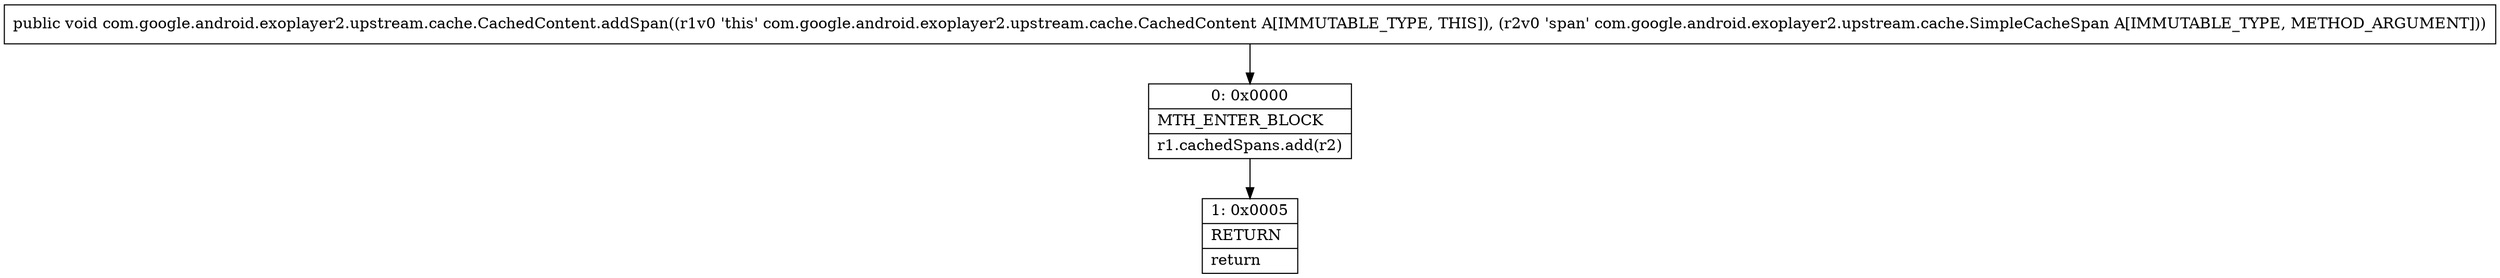 digraph "CFG forcom.google.android.exoplayer2.upstream.cache.CachedContent.addSpan(Lcom\/google\/android\/exoplayer2\/upstream\/cache\/SimpleCacheSpan;)V" {
Node_0 [shape=record,label="{0\:\ 0x0000|MTH_ENTER_BLOCK\l|r1.cachedSpans.add(r2)\l}"];
Node_1 [shape=record,label="{1\:\ 0x0005|RETURN\l|return\l}"];
MethodNode[shape=record,label="{public void com.google.android.exoplayer2.upstream.cache.CachedContent.addSpan((r1v0 'this' com.google.android.exoplayer2.upstream.cache.CachedContent A[IMMUTABLE_TYPE, THIS]), (r2v0 'span' com.google.android.exoplayer2.upstream.cache.SimpleCacheSpan A[IMMUTABLE_TYPE, METHOD_ARGUMENT])) }"];
MethodNode -> Node_0;
Node_0 -> Node_1;
}

